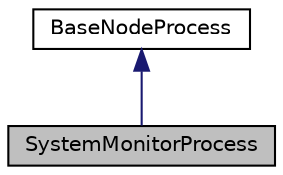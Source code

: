 digraph "SystemMonitorProcess"
{
 // LATEX_PDF_SIZE
  edge [fontname="Helvetica",fontsize="10",labelfontname="Helvetica",labelfontsize="10"];
  node [fontname="Helvetica",fontsize="10",shape=record];
  Node1 [label="SystemMonitorProcess",height=0.2,width=0.4,color="black", fillcolor="grey75", style="filled", fontcolor="black",tooltip=" "];
  Node2 -> Node1 [dir="back",color="midnightblue",fontsize="10",style="solid",fontname="Helvetica"];
  Node2 [label="BaseNodeProcess",height=0.2,width=0.4,color="black", fillcolor="white", style="filled",URL="$classBaseNodeProcess.html",tooltip="This is a BaseNodeProcess class. All NodeProcess should be a derived class from this BaseNodeProcess ..."];
}
